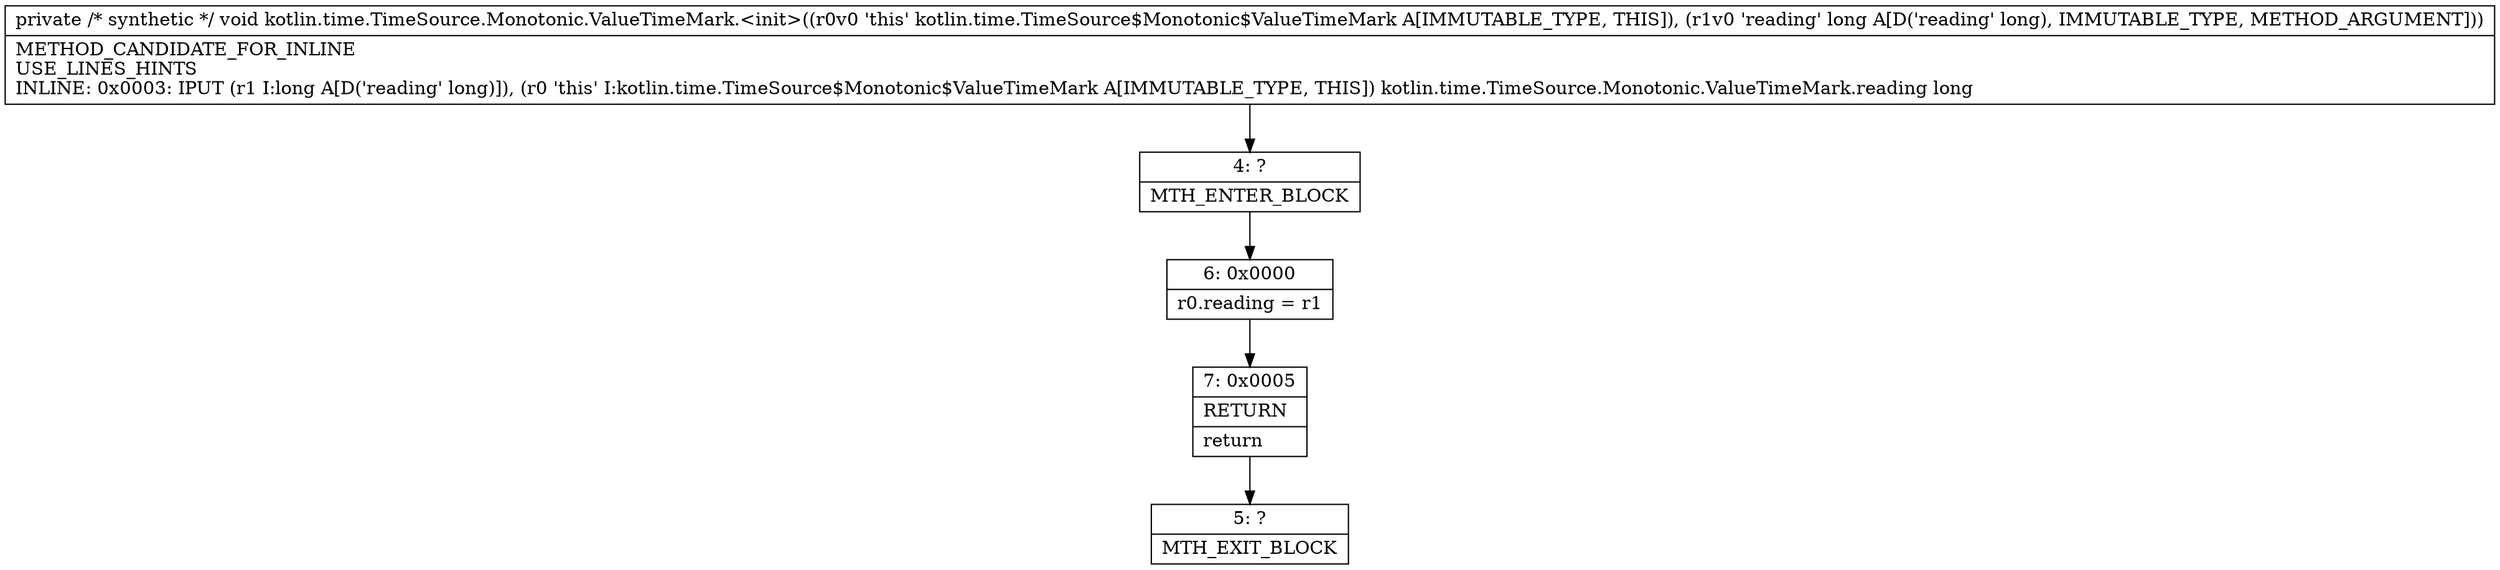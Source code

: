 digraph "CFG forkotlin.time.TimeSource.Monotonic.ValueTimeMark.\<init\>(J)V" {
Node_4 [shape=record,label="{4\:\ ?|MTH_ENTER_BLOCK\l}"];
Node_6 [shape=record,label="{6\:\ 0x0000|r0.reading = r1\l}"];
Node_7 [shape=record,label="{7\:\ 0x0005|RETURN\l|return\l}"];
Node_5 [shape=record,label="{5\:\ ?|MTH_EXIT_BLOCK\l}"];
MethodNode[shape=record,label="{private \/* synthetic *\/ void kotlin.time.TimeSource.Monotonic.ValueTimeMark.\<init\>((r0v0 'this' kotlin.time.TimeSource$Monotonic$ValueTimeMark A[IMMUTABLE_TYPE, THIS]), (r1v0 'reading' long A[D('reading' long), IMMUTABLE_TYPE, METHOD_ARGUMENT]))  | METHOD_CANDIDATE_FOR_INLINE\lUSE_LINES_HINTS\lINLINE: 0x0003: IPUT  (r1 I:long A[D('reading' long)]), (r0 'this' I:kotlin.time.TimeSource$Monotonic$ValueTimeMark A[IMMUTABLE_TYPE, THIS]) kotlin.time.TimeSource.Monotonic.ValueTimeMark.reading long\l}"];
MethodNode -> Node_4;Node_4 -> Node_6;
Node_6 -> Node_7;
Node_7 -> Node_5;
}

